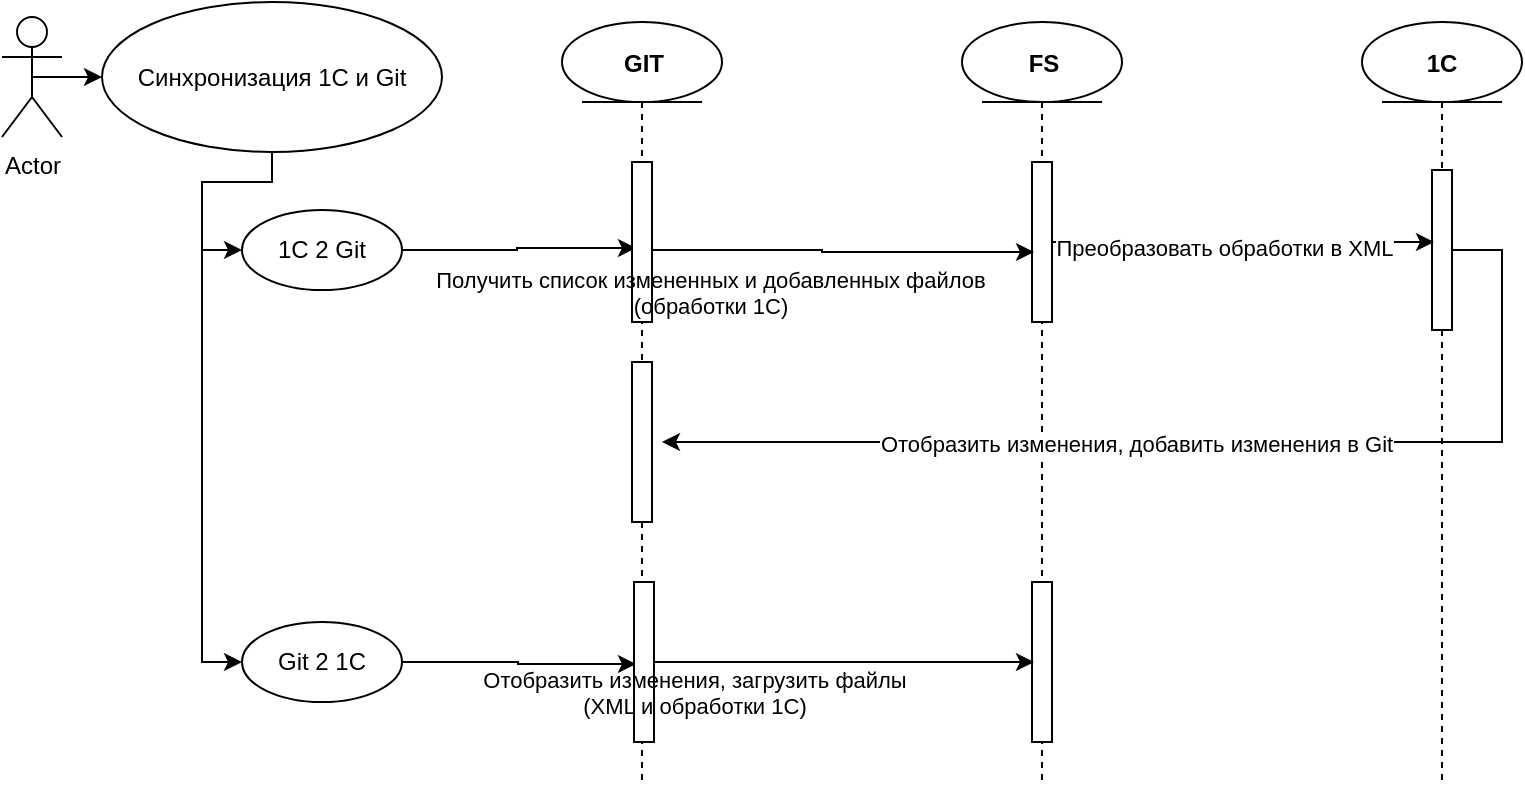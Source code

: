 <mxfile version="13.7.1" type="github">
  <diagram id="PSDG8D5M-7Il6oYURAT0" name="Page-1">
    <mxGraphModel dx="1102" dy="611" grid="1" gridSize="10" guides="1" tooltips="1" connect="1" arrows="1" fold="1" page="1" pageScale="1" pageWidth="827" pageHeight="1169" math="0" shadow="0">
      <root>
        <mxCell id="0" />
        <mxCell id="1" parent="0" />
        <mxCell id="jYn-Se3eS3zpU_Swtfgl-6" style="edgeStyle=orthogonalEdgeStyle;rounded=0;orthogonalLoop=1;jettySize=auto;html=1;exitX=0.5;exitY=0.5;exitDx=0;exitDy=0;exitPerimeter=0;entryX=0;entryY=0.5;entryDx=0;entryDy=0;" parent="1" source="jYn-Se3eS3zpU_Swtfgl-1" target="jYn-Se3eS3zpU_Swtfgl-3" edge="1">
          <mxGeometry relative="1" as="geometry" />
        </mxCell>
        <mxCell id="jYn-Se3eS3zpU_Swtfgl-1" value="Actor" style="shape=umlActor;verticalLabelPosition=bottom;verticalAlign=top;html=1;outlineConnect=0;" parent="1" vertex="1">
          <mxGeometry x="40" y="37.5" width="30" height="60" as="geometry" />
        </mxCell>
        <mxCell id="BVp-k_wX0CaxMauEA7NU-21" style="edgeStyle=orthogonalEdgeStyle;rounded=0;orthogonalLoop=1;jettySize=auto;html=1;entryX=0;entryY=0.5;entryDx=0;entryDy=0;" edge="1" parent="1" source="jYn-Se3eS3zpU_Swtfgl-3" target="BVp-k_wX0CaxMauEA7NU-19">
          <mxGeometry relative="1" as="geometry">
            <Array as="points">
              <mxPoint x="175" y="120" />
              <mxPoint x="140" y="120" />
              <mxPoint x="140" y="154" />
            </Array>
          </mxGeometry>
        </mxCell>
        <mxCell id="BVp-k_wX0CaxMauEA7NU-23" style="edgeStyle=orthogonalEdgeStyle;rounded=0;orthogonalLoop=1;jettySize=auto;html=1;entryX=0;entryY=0.5;entryDx=0;entryDy=0;" edge="1" parent="1" source="jYn-Se3eS3zpU_Swtfgl-3" target="BVp-k_wX0CaxMauEA7NU-20">
          <mxGeometry relative="1" as="geometry">
            <Array as="points">
              <mxPoint x="175" y="120" />
              <mxPoint x="140" y="120" />
              <mxPoint x="140" y="360" />
            </Array>
          </mxGeometry>
        </mxCell>
        <mxCell id="jYn-Se3eS3zpU_Swtfgl-3" value="&lt;div&gt;Синхронизация 1С и Git&lt;/div&gt;" style="ellipse;whiteSpace=wrap;html=1;" parent="1" vertex="1">
          <mxGeometry x="90" y="30" width="170" height="75" as="geometry" />
        </mxCell>
        <mxCell id="BVp-k_wX0CaxMauEA7NU-4" value="" style="group" vertex="1" connectable="0" parent="1">
          <mxGeometry x="720" y="40" width="80" height="380" as="geometry" />
        </mxCell>
        <mxCell id="BVp-k_wX0CaxMauEA7NU-1" value="" style="shape=umlLifeline;participant=umlEntity;perimeter=lifelinePerimeter;whiteSpace=wrap;html=1;container=1;collapsible=0;recursiveResize=0;verticalAlign=top;spacingTop=36;outlineConnect=0;" vertex="1" parent="BVp-k_wX0CaxMauEA7NU-4">
          <mxGeometry width="80" height="380" as="geometry" />
        </mxCell>
        <mxCell id="BVp-k_wX0CaxMauEA7NU-3" value="1С" style="text;align=center;fontStyle=1;verticalAlign=middle;spacingLeft=3;spacingRight=3;strokeColor=none;rotatable=0;points=[[0,0.5],[1,0.5]];portConstraint=eastwest;" vertex="1" parent="BVp-k_wX0CaxMauEA7NU-1">
          <mxGeometry x="27" y="7" width="26" height="26" as="geometry" />
        </mxCell>
        <mxCell id="BVp-k_wX0CaxMauEA7NU-33" value="" style="html=1;points=[];perimeter=orthogonalPerimeter;fontSize=11;" vertex="1" parent="BVp-k_wX0CaxMauEA7NU-1">
          <mxGeometry x="35" y="74" width="10" height="80" as="geometry" />
        </mxCell>
        <mxCell id="BVp-k_wX0CaxMauEA7NU-13" value="" style="group" vertex="1" connectable="0" parent="1">
          <mxGeometry x="520" y="40" width="80" height="380" as="geometry" />
        </mxCell>
        <mxCell id="BVp-k_wX0CaxMauEA7NU-11" value="" style="shape=umlLifeline;participant=umlEntity;perimeter=lifelinePerimeter;whiteSpace=wrap;html=1;container=1;collapsible=0;recursiveResize=0;verticalAlign=top;spacingTop=36;outlineConnect=0;" vertex="1" parent="BVp-k_wX0CaxMauEA7NU-13">
          <mxGeometry width="80" height="380" as="geometry" />
        </mxCell>
        <mxCell id="BVp-k_wX0CaxMauEA7NU-12" value="FS" style="text;align=center;fontStyle=1;verticalAlign=middle;spacingLeft=3;spacingRight=3;strokeColor=none;rotatable=0;points=[[0,0.5],[1,0.5]];portConstraint=eastwest;" vertex="1" parent="BVp-k_wX0CaxMauEA7NU-11">
          <mxGeometry x="28" y="7" width="26" height="26" as="geometry" />
        </mxCell>
        <mxCell id="BVp-k_wX0CaxMauEA7NU-26" value="" style="html=1;points=[];perimeter=orthogonalPerimeter;" vertex="1" parent="BVp-k_wX0CaxMauEA7NU-11">
          <mxGeometry x="35" y="70" width="10" height="80" as="geometry" />
        </mxCell>
        <mxCell id="BVp-k_wX0CaxMauEA7NU-31" style="edgeStyle=orthogonalEdgeStyle;rounded=0;orthogonalLoop=1;jettySize=auto;html=1;entryX=0.2;entryY=0.538;entryDx=0;entryDy=0;entryPerimeter=0;" edge="1" parent="1" source="BVp-k_wX0CaxMauEA7NU-19" target="BVp-k_wX0CaxMauEA7NU-16">
          <mxGeometry relative="1" as="geometry" />
        </mxCell>
        <mxCell id="BVp-k_wX0CaxMauEA7NU-19" value="&lt;div&gt;1С 2 Git&lt;/div&gt;" style="ellipse;whiteSpace=wrap;html=1;" vertex="1" parent="1">
          <mxGeometry x="160" y="134" width="80" height="40" as="geometry" />
        </mxCell>
        <mxCell id="BVp-k_wX0CaxMauEA7NU-43" style="edgeStyle=orthogonalEdgeStyle;rounded=0;orthogonalLoop=1;jettySize=auto;html=1;entryX=0.1;entryY=0.513;entryDx=0;entryDy=0;entryPerimeter=0;fontSize=11;" edge="1" parent="1" source="BVp-k_wX0CaxMauEA7NU-20" target="BVp-k_wX0CaxMauEA7NU-42">
          <mxGeometry relative="1" as="geometry" />
        </mxCell>
        <mxCell id="BVp-k_wX0CaxMauEA7NU-20" value="&lt;div&gt;Git 2 1С&lt;/div&gt;" style="ellipse;whiteSpace=wrap;html=1;" vertex="1" parent="1">
          <mxGeometry x="160" y="340" width="80" height="40" as="geometry" />
        </mxCell>
        <mxCell id="BVp-k_wX0CaxMauEA7NU-32" style="edgeStyle=orthogonalEdgeStyle;rounded=0;orthogonalLoop=1;jettySize=auto;html=1;entryX=0.1;entryY=0.563;entryDx=0;entryDy=0;entryPerimeter=0;" edge="1" parent="1" target="BVp-k_wX0CaxMauEA7NU-26">
          <mxGeometry relative="1" as="geometry">
            <mxPoint x="365" y="154" as="sourcePoint" />
            <mxPoint x="532" y="154" as="targetPoint" />
            <Array as="points">
              <mxPoint x="450" y="154" />
              <mxPoint x="450" y="155" />
            </Array>
          </mxGeometry>
        </mxCell>
        <mxCell id="BVp-k_wX0CaxMauEA7NU-36" style="edgeStyle=orthogonalEdgeStyle;rounded=0;orthogonalLoop=1;jettySize=auto;html=1;fontSize=11;entryX=0.1;entryY=0.45;entryDx=0;entryDy=0;entryPerimeter=0;" edge="1" parent="1" source="BVp-k_wX0CaxMauEA7NU-26" target="BVp-k_wX0CaxMauEA7NU-33">
          <mxGeometry relative="1" as="geometry">
            <mxPoint x="750" y="150" as="targetPoint" />
          </mxGeometry>
        </mxCell>
        <mxCell id="BVp-k_wX0CaxMauEA7NU-37" value="Преобразовать обработки в XML" style="edgeLabel;html=1;align=center;verticalAlign=middle;resizable=0;points=[];fontSize=11;" vertex="1" connectable="0" parent="BVp-k_wX0CaxMauEA7NU-36">
          <mxGeometry x="-0.102" y="-3" relative="1" as="geometry">
            <mxPoint as="offset" />
          </mxGeometry>
        </mxCell>
        <mxCell id="BVp-k_wX0CaxMauEA7NU-40" style="edgeStyle=orthogonalEdgeStyle;rounded=0;orthogonalLoop=1;jettySize=auto;html=1;entryX=1.5;entryY=0.5;entryDx=0;entryDy=0;entryPerimeter=0;fontSize=11;" edge="1" parent="1" source="BVp-k_wX0CaxMauEA7NU-33" target="BVp-k_wX0CaxMauEA7NU-38">
          <mxGeometry relative="1" as="geometry">
            <Array as="points">
              <mxPoint x="790" y="154" />
              <mxPoint x="790" y="250" />
            </Array>
          </mxGeometry>
        </mxCell>
        <mxCell id="BVp-k_wX0CaxMauEA7NU-41" value="&lt;div&gt;Отобразить изменения, добавить изменения в Git&lt;/div&gt;" style="edgeLabel;html=1;align=center;verticalAlign=middle;resizable=0;points=[];fontSize=11;" vertex="1" connectable="0" parent="BVp-k_wX0CaxMauEA7NU-40">
          <mxGeometry x="-0.035" y="1" relative="1" as="geometry">
            <mxPoint x="-43" as="offset" />
          </mxGeometry>
        </mxCell>
        <mxCell id="BVp-k_wX0CaxMauEA7NU-6" value="" style="group" vertex="1" connectable="0" parent="1">
          <mxGeometry x="320" y="40" width="259" height="380" as="geometry" />
        </mxCell>
        <mxCell id="BVp-k_wX0CaxMauEA7NU-7" value="" style="shape=umlLifeline;participant=umlEntity;perimeter=lifelinePerimeter;whiteSpace=wrap;html=1;container=1;collapsible=0;recursiveResize=0;verticalAlign=top;spacingTop=36;outlineConnect=0;" vertex="1" parent="BVp-k_wX0CaxMauEA7NU-6">
          <mxGeometry width="80" height="380" as="geometry" />
        </mxCell>
        <mxCell id="BVp-k_wX0CaxMauEA7NU-8" value="GIT" style="text;align=center;fontStyle=1;verticalAlign=middle;spacingLeft=3;spacingRight=3;strokeColor=none;rotatable=0;points=[[0,0.5],[1,0.5]];portConstraint=eastwest;" vertex="1" parent="BVp-k_wX0CaxMauEA7NU-7">
          <mxGeometry x="28" y="7" width="26" height="26" as="geometry" />
        </mxCell>
        <mxCell id="BVp-k_wX0CaxMauEA7NU-16" value="" style="html=1;points=[];perimeter=orthogonalPerimeter;" vertex="1" parent="BVp-k_wX0CaxMauEA7NU-7">
          <mxGeometry x="35" y="70" width="10" height="80" as="geometry" />
        </mxCell>
        <mxCell id="BVp-k_wX0CaxMauEA7NU-38" value="" style="html=1;points=[];perimeter=orthogonalPerimeter;fontSize=11;" vertex="1" parent="BVp-k_wX0CaxMauEA7NU-7">
          <mxGeometry x="35" y="170" width="10" height="80" as="geometry" />
        </mxCell>
        <mxCell id="BVp-k_wX0CaxMauEA7NU-42" value="" style="html=1;points=[];perimeter=orthogonalPerimeter;fontSize=11;" vertex="1" parent="BVp-k_wX0CaxMauEA7NU-7">
          <mxGeometry x="36" y="280" width="10" height="80" as="geometry" />
        </mxCell>
        <mxCell id="BVp-k_wX0CaxMauEA7NU-30" value="Получить список измененных и добавленных файлов&#xa;(обработки 1С)" style="text;align=center;fontStyle=0;verticalAlign=middle;spacingLeft=3;spacingRight=3;strokeColor=none;rotatable=0;points=[[0,0.5],[1,0.5]];portConstraint=eastwest;fontSize=11;" vertex="1" parent="BVp-k_wX0CaxMauEA7NU-6">
          <mxGeometry x="-110" y="120" width="369" height="30" as="geometry" />
        </mxCell>
        <mxCell id="BVp-k_wX0CaxMauEA7NU-44" value="" style="html=1;points=[];perimeter=orthogonalPerimeter;fontSize=11;" vertex="1" parent="BVp-k_wX0CaxMauEA7NU-6">
          <mxGeometry x="235" y="280" width="10" height="80" as="geometry" />
        </mxCell>
        <mxCell id="BVp-k_wX0CaxMauEA7NU-45" style="edgeStyle=orthogonalEdgeStyle;rounded=0;orthogonalLoop=1;jettySize=auto;html=1;entryX=0.1;entryY=0.5;entryDx=0;entryDy=0;entryPerimeter=0;fontSize=11;" edge="1" parent="BVp-k_wX0CaxMauEA7NU-6" source="BVp-k_wX0CaxMauEA7NU-42" target="BVp-k_wX0CaxMauEA7NU-44">
          <mxGeometry relative="1" as="geometry" />
        </mxCell>
        <mxCell id="BVp-k_wX0CaxMauEA7NU-46" value="Отобразить изменения, загрузить файлы&#xa;(XML и обработки 1С)" style="text;align=center;fontStyle=0;verticalAlign=middle;spacingLeft=3;spacingRight=3;strokeColor=none;rotatable=0;points=[[0,0.5],[1,0.5]];portConstraint=eastwest;fontSize=11;" vertex="1" parent="BVp-k_wX0CaxMauEA7NU-6">
          <mxGeometry x="-42.25" y="320" width="217.5" height="30" as="geometry" />
        </mxCell>
      </root>
    </mxGraphModel>
  </diagram>
</mxfile>
